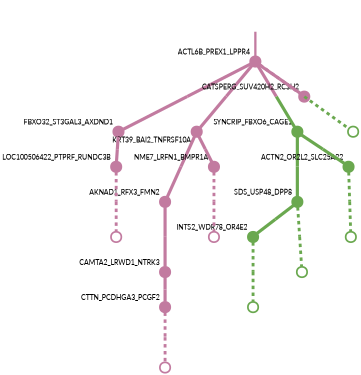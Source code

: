 strict digraph  {
graph[splines=false]; nodesep=0.7; rankdir=TB; ranksep=0.6; forcelabels=true; dpi=600; size=2.5;
0 [color="#c27ba0ff", fillcolor="#c27ba0ff", fixedsize=true, fontname=Lato, fontsize="12pt", height="0.25", label="", penwidth=3, shape=circle, style=filled, xlabel=ACTL6B_PREX1_LPPR4];
3 [color="#c27ba0ff", fillcolor="#c27ba0ff", fixedsize=true, fontname=Lato, fontsize="12pt", height="0.25", label="", penwidth=3, shape=circle, style=filled, xlabel=FBXO32_ST3GAL3_AXDND1];
4 [color="#c27ba0ff", fillcolor="#c27ba0ff", fixedsize=true, fontname=Lato, fontsize="12pt", height="0.25", label="", penwidth=3, shape=circle, style=filled, xlabel=KRT39_BAI2_TNFRSF10A];
5 [color="#6aa84fff", fillcolor="#6aa84fff", fixedsize=true, fontname=Lato, fontsize="12pt", height="0.25", label="", penwidth=3, shape=circle, style=filled, xlabel=SYNCRIP_FBXO6_CAGE1];
12 [color="#c27ba0ff", fillcolor="#c27ba0ff", fixedsize=true, fontname=Lato, fontsize="12pt", height="0.25", label="", penwidth=3, shape=circle, style=filled, xlabel=CATSPERG_SUV420H2_RC3H2];
13 [color="#6aa84fff", fillcolor="#6aa84fff", fixedsize=true, fontname=Lato, fontsize="12pt", height="0.25", label="", penwidth=3, shape=circle, style=solid, xlabel=""];
1 [color="#6aa84fff", fillcolor="#6aa84fff", fixedsize=true, fontname=Lato, fontsize="12pt", height="0.25", label="", penwidth=3, shape=circle, style=filled, xlabel=SDS_USP48_DPP8];
7 [color="#6aa84fff", fillcolor="#6aa84fff", fixedsize=true, fontname=Lato, fontsize="12pt", height="0.25", label="", penwidth=3, shape=circle, style=filled, xlabel=INTS2_WDR78_OR4E2];
14 [color="#6aa84fff", fillcolor="#6aa84fff", fixedsize=true, fontname=Lato, fontsize="12pt", height="0.25", label="", penwidth=3, shape=circle, style=solid, xlabel=""];
2 [color="#c27ba0ff", fillcolor="#c27ba0ff", fixedsize=true, fontname=Lato, fontsize="12pt", height="0.25", label="", penwidth=3, shape=circle, style=filled, xlabel=AKNAD1_RFX3_FMN2];
6 [color="#c27ba0ff", fillcolor="#c27ba0ff", fixedsize=true, fontname=Lato, fontsize="12pt", height="0.25", label="", penwidth=3, shape=circle, style=filled, xlabel=CAMTA2_LRWD1_NTRK3];
8 [color="#c27ba0ff", fillcolor="#c27ba0ff", fixedsize=true, fontname=Lato, fontsize="12pt", height="0.25", label="", penwidth=3, shape=circle, style=filled, xlabel=LOC100506422_PTPRF_RUNDC3B];
10 [color="#c27ba0ff", fillcolor="#c27ba0ff", fixedsize=true, fontname=Lato, fontsize="12pt", height="0.25", label="", penwidth=3, shape=circle, style=filled, xlabel=NME7_LRFN1_BMPR1A];
9 [color="#6aa84fff", fillcolor="#6aa84fff", fixedsize=true, fontname=Lato, fontsize="12pt", height="0.25", label="", penwidth=3, shape=circle, style=filled, xlabel=ACTN2_OR2L2_SLC25A22];
11 [color="#c27ba0ff", fillcolor="#c27ba0ff", fixedsize=true, fontname=Lato, fontsize="12pt", height="0.25", label="", penwidth=3, shape=circle, style=filled, xlabel=CTTN_PCDHGA3_PCGF2];
15 [color="#6aa84fff", fillcolor="#6aa84fff", fixedsize=true, fontname=Lato, fontsize="12pt", height="0.25", label="", penwidth=3, shape=circle, style=solid, xlabel=""];
17 [color="#c27ba0ff", fillcolor="#c27ba0ff", fixedsize=true, fontname=Lato, fontsize="12pt", height="0.25", label="", penwidth=3, shape=circle, style=solid, xlabel=""];
16 [color="#6aa84fff", fillcolor="#6aa84fff", fixedsize=true, fontname=Lato, fontsize="12pt", height="0.25", label="", penwidth=3, shape=circle, style=solid, xlabel=""];
18 [color="#c27ba0ff", fillcolor="#c27ba0ff", fixedsize=true, fontname=Lato, fontsize="12pt", height="0.25", label="", penwidth=3, shape=circle, style=solid, xlabel=""];
19 [color="#c27ba0ff", fillcolor="#c27ba0ff", fixedsize=true, fontname=Lato, fontsize="12pt", height="0.25", label="", penwidth=3, shape=circle, style=solid, xlabel=""];
normal [label="", penwidth=3, style=invis, xlabel=ACTL6B_PREX1_LPPR4];
0 -> 3  [arrowsize=0, color="#c27ba0ff;0.5:#c27ba0ff", minlen="2.0", penwidth="5.5", style=solid];
0 -> 4  [arrowsize=0, color="#c27ba0ff;0.5:#c27ba0ff", minlen="2.0", penwidth="5.5", style=solid];
0 -> 5  [arrowsize=0, color="#c27ba0ff;0.5:#6aa84fff", minlen="2.0", penwidth="5.5", style=solid];
0 -> 12  [arrowsize=0, color="#c27ba0ff;0.5:#c27ba0ff", minlen="1.0", penwidth="5.5", style=solid];
0 -> 13  [arrowsize=0, color="#c27ba0ff;0.5:#6aa84fff", minlen="2.0", penwidth=5, style=dashed];
3 -> 8  [arrowsize=0, color="#c27ba0ff;0.5:#c27ba0ff", minlen="1.5714285373687744", penwidth="5.5", style=solid];
4 -> 2  [arrowsize=0, color="#c27ba0ff;0.5:#c27ba0ff", minlen="2.0", penwidth="5.5", style=solid];
4 -> 10  [arrowsize=0, color="#c27ba0ff;0.5:#c27ba0ff", minlen="1.1428570747375488", penwidth="5.5", style=solid];
5 -> 1  [arrowsize=0, color="#6aa84fff;0.5:#6aa84fff", minlen="2.0", penwidth="5.5", style=solid];
5 -> 9  [arrowsize=0, color="#6aa84fff;0.5:#6aa84fff", minlen="1.1428570747375488", penwidth="5.5", style=solid];
1 -> 7  [arrowsize=0, color="#6aa84fff;0.5:#6aa84fff", minlen="1.5714285373687744", penwidth="5.5", style=solid];
1 -> 14  [arrowsize=0, color="#6aa84fff;0.5:#6aa84fff", minlen="2.0", penwidth=5, style=dashed];
7 -> 15  [arrowsize=0, color="#6aa84fff;0.5:#6aa84fff", minlen="2.0", penwidth=5, style=dashed];
2 -> 6  [arrowsize=0, color="#c27ba0ff;0.5:#c27ba0ff", minlen="2.0", penwidth="5.5", style=solid];
6 -> 11  [arrowsize=0, color="#c27ba0ff;0.5:#c27ba0ff", minlen="1.0", penwidth="5.5", style=solid];
8 -> 17  [arrowsize=0, color="#c27ba0ff;0.5:#c27ba0ff", minlen="2.0", penwidth=5, style=dashed];
10 -> 18  [arrowsize=0, color="#c27ba0ff;0.5:#c27ba0ff", minlen="2.0", penwidth=5, style=dashed];
9 -> 16  [arrowsize=0, color="#6aa84fff;0.5:#6aa84fff", minlen="2.0", penwidth=5, style=dashed];
11 -> 19  [arrowsize=0, color="#c27ba0ff;0.5:#c27ba0ff", minlen="2.0", penwidth=5, style=dashed];
normal -> 0  [arrowsize=0, color="#c27ba0ff", label="", penwidth=4, style=solid];
}
